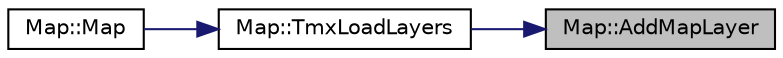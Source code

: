 digraph "Map::AddMapLayer"
{
 // LATEX_PDF_SIZE
  bgcolor="transparent";
  edge [fontname="Helvetica",fontsize="10",labelfontname="Helvetica",labelfontsize="10"];
  node [fontname="Helvetica",fontsize="10",shape=record];
  rankdir="RL";
  Node1 [label="Map::AddMapLayer",height=0.2,width=0.4,color="black", fillcolor="grey75", style="filled", fontcolor="black",tooltip="Ajout d'un MapLayer dans le tableau dynamique mapLayers."];
  Node1 -> Node2 [dir="back",color="midnightblue",fontsize="10",style="solid",fontname="Helvetica"];
  Node2 [label="Map::TmxLoadLayers",height=0.2,width=0.4,color="black",URL="$classMap.html#ab57f33273034a118bb9434befbeb4263",tooltip="Charge les données d'un fichier .tmx."];
  Node2 -> Node3 [dir="back",color="midnightblue",fontsize="10",style="solid",fontname="Helvetica"];
  Node3 [label="Map::Map",height=0.2,width=0.4,color="black",URL="$classMap.html#aabdba839fca85548ccc15926cdb5f68a",tooltip="Constructeur prennant en parametre un fichier .tmx et un .tsx."];
}
